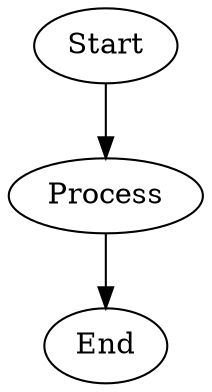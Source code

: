 digraph VisualGraph {
    X [label="Start"];
    Y [label="Process"];
    Z [label="End"];
    X -> Y;
    Y -> Z;
}